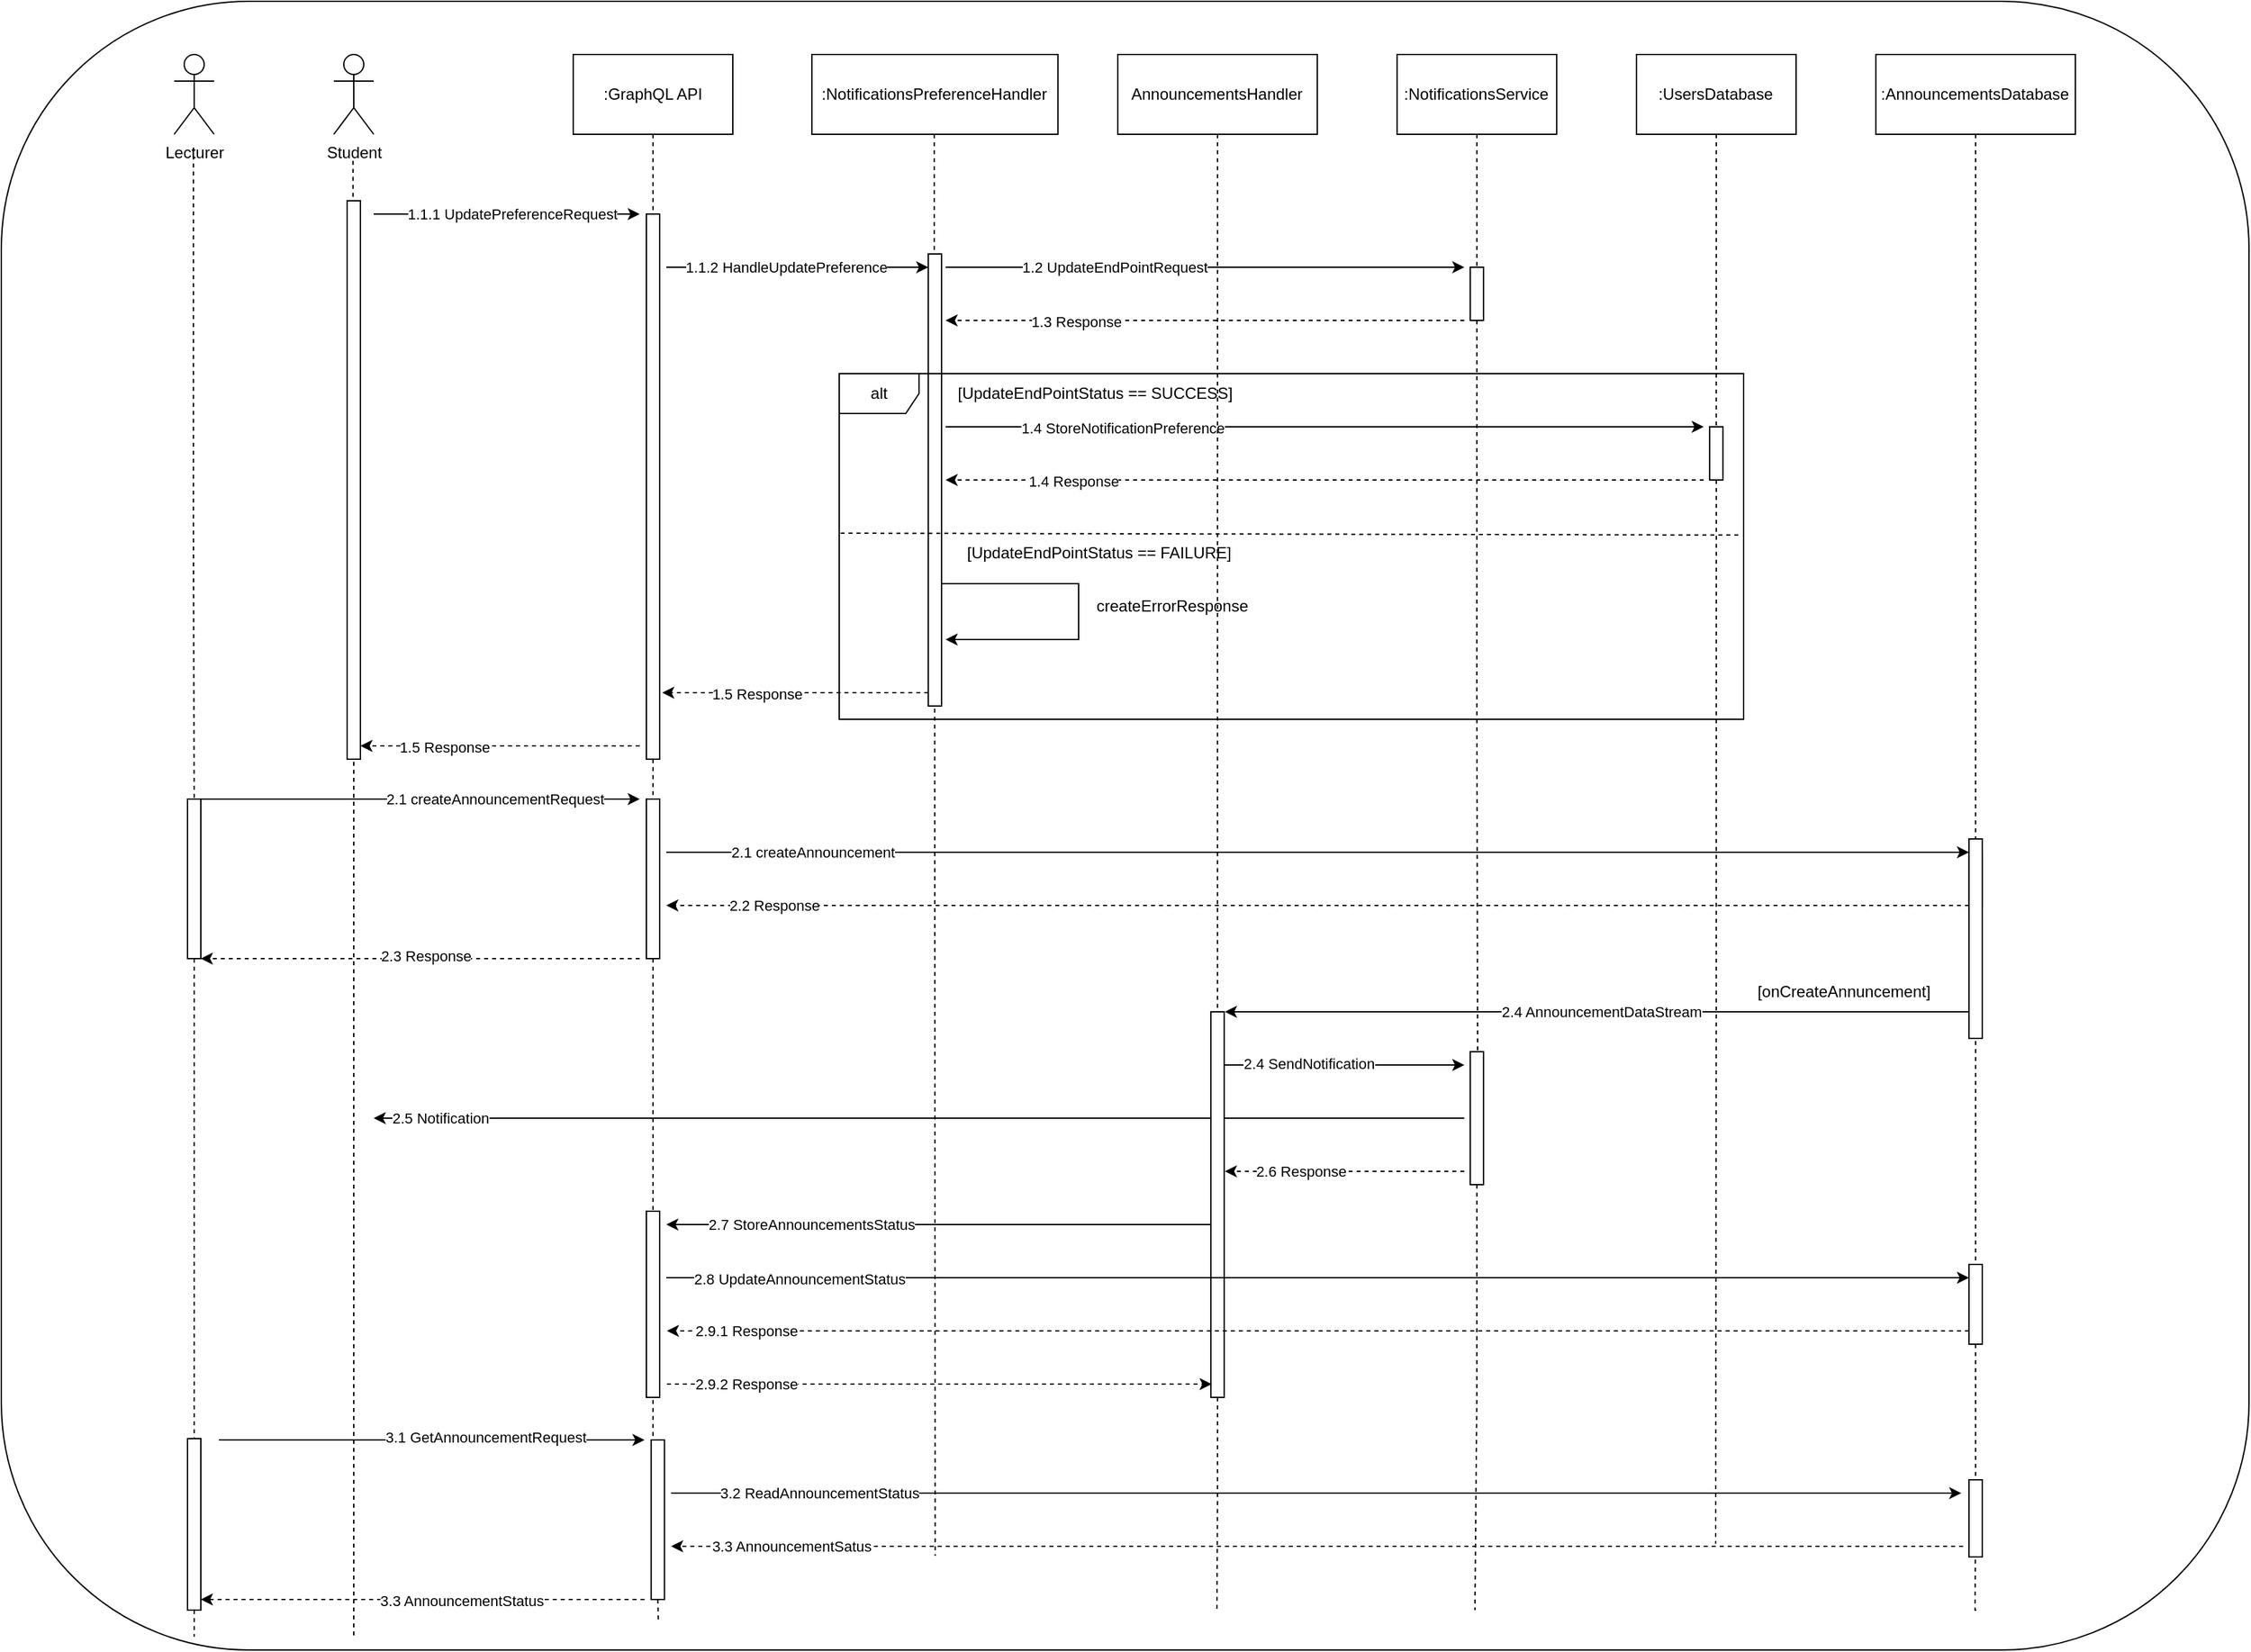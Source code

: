<mxfile version="21.6.8" type="device">
  <diagram name="Page-1" id="2YBvvXClWsGukQMizWep">
    <mxGraphModel dx="3547" dy="2393" grid="1" gridSize="10" guides="1" tooltips="1" connect="1" arrows="1" fold="1" page="1" pageScale="1" pageWidth="850" pageHeight="1100" math="0" shadow="0">
      <root>
        <mxCell id="0" />
        <mxCell id="1" parent="0" />
        <mxCell id="DF2p92HspIiQ9md8qGFP-10" value="" style="rounded=1;whiteSpace=wrap;html=1;" vertex="1" parent="1">
          <mxGeometry x="-90" width="1690" height="1240" as="geometry" />
        </mxCell>
        <mxCell id="dt8kP_j-OTN5DDVo0K_6-75" value="" style="edgeStyle=orthogonalEdgeStyle;rounded=0;orthogonalLoop=1;jettySize=auto;html=1;exitX=0.5;exitY=1;exitDx=0;exitDy=0;dashed=1;endArrow=none;endFill=0;" parent="1" target="dt8kP_j-OTN5DDVo0K_6-74" edge="1">
          <mxGeometry relative="1" as="geometry">
            <mxPoint x="612" y="1000" as="targetPoint" />
            <mxPoint x="611.44" y="100" as="sourcePoint" />
            <Array as="points">
              <mxPoint x="612" y="240" />
              <mxPoint x="612" y="240" />
            </Array>
          </mxGeometry>
        </mxCell>
        <mxCell id="dt8kP_j-OTN5DDVo0K_6-5" style="edgeStyle=orthogonalEdgeStyle;rounded=0;orthogonalLoop=1;jettySize=auto;html=1;dashed=1;endArrow=none;endFill=0;exitX=0.265;exitY=1.005;exitDx=0;exitDy=0;exitPerimeter=0;" parent="1" edge="1">
          <mxGeometry relative="1" as="geometry">
            <mxPoint x="612.15" y="1169.1" as="targetPoint" />
            <mxPoint x="611.74" y="370" as="sourcePoint" />
            <Array as="points">
              <mxPoint x="612.15" y="409.1" />
              <mxPoint x="612.15" y="409.1" />
            </Array>
          </mxGeometry>
        </mxCell>
        <mxCell id="dt8kP_j-OTN5DDVo0K_6-1" value=":NotificationsPreferenceHandler" style="rounded=0;whiteSpace=wrap;html=1;" parent="1" vertex="1">
          <mxGeometry x="519.44" y="40" width="185" height="60" as="geometry" />
        </mxCell>
        <mxCell id="dt8kP_j-OTN5DDVo0K_6-2" value=":NotificationsService" style="rounded=0;whiteSpace=wrap;html=1;" parent="1" vertex="1">
          <mxGeometry x="959.44" y="40" width="120" height="60" as="geometry" />
        </mxCell>
        <mxCell id="dt8kP_j-OTN5DDVo0K_6-3" value="AnnouncementsHandler" style="rounded=0;whiteSpace=wrap;html=1;" parent="1" vertex="1">
          <mxGeometry x="749.44" y="40" width="150" height="60" as="geometry" />
        </mxCell>
        <mxCell id="dt8kP_j-OTN5DDVo0K_6-6" style="edgeStyle=orthogonalEdgeStyle;rounded=0;orthogonalLoop=1;jettySize=auto;html=1;exitX=0.5;exitY=1;exitDx=0;exitDy=0;dashed=1;endArrow=none;endFill=0;" parent="1" source="dt8kP_j-OTN5DDVo0K_6-92" edge="1">
          <mxGeometry relative="1" as="geometry">
            <mxPoint x="824" y="1210" as="targetPoint" />
            <mxPoint x="823.82" y="280" as="sourcePoint" />
          </mxGeometry>
        </mxCell>
        <mxCell id="dt8kP_j-OTN5DDVo0K_6-7" style="edgeStyle=orthogonalEdgeStyle;rounded=0;orthogonalLoop=1;jettySize=auto;html=1;exitX=0.5;exitY=1;exitDx=0;exitDy=0;dashed=1;endArrow=none;endFill=0;" parent="1" source="dt8kP_j-OTN5DDVo0K_6-94" edge="1">
          <mxGeometry relative="1" as="geometry">
            <mxPoint x="1018" y="1210" as="targetPoint" />
            <mxPoint x="1018.82" y="280" as="sourcePoint" />
          </mxGeometry>
        </mxCell>
        <mxCell id="dt8kP_j-OTN5DDVo0K_6-8" value="Student" style="shape=umlActor;verticalLabelPosition=bottom;verticalAlign=top;html=1;outlineConnect=0;" parent="1" vertex="1">
          <mxGeometry x="160" y="40" width="30" height="60" as="geometry" />
        </mxCell>
        <mxCell id="dt8kP_j-OTN5DDVo0K_6-9" style="edgeStyle=orthogonalEdgeStyle;rounded=0;orthogonalLoop=1;jettySize=auto;html=1;dashed=1;endArrow=none;endFill=0;" parent="1" edge="1">
          <mxGeometry relative="1" as="geometry">
            <mxPoint x="175" y="1230" as="targetPoint" />
            <mxPoint x="175" y="410" as="sourcePoint" />
          </mxGeometry>
        </mxCell>
        <mxCell id="dt8kP_j-OTN5DDVo0K_6-12" value="Lecturer" style="shape=umlActor;verticalLabelPosition=bottom;verticalAlign=top;html=1;outlineConnect=0;" parent="1" vertex="1">
          <mxGeometry x="40" y="40" width="30" height="60" as="geometry" />
        </mxCell>
        <mxCell id="dt8kP_j-OTN5DDVo0K_6-19" style="edgeStyle=orthogonalEdgeStyle;rounded=0;orthogonalLoop=1;jettySize=auto;html=1;exitX=0.5;exitY=1;exitDx=0;exitDy=0;dashed=1;endArrow=none;endFill=0;" parent="1" source="dt8kP_j-OTN5DDVo0K_6-86" edge="1">
          <mxGeometry relative="1" as="geometry">
            <mxPoint x="55" y="1230" as="targetPoint" />
            <mxPoint x="58.03" y="392" as="sourcePoint" />
            <Array as="points">
              <mxPoint x="55" y="1230" />
            </Array>
          </mxGeometry>
        </mxCell>
        <mxCell id="dt8kP_j-OTN5DDVo0K_6-20" value="" style="endArrow=classic;html=1;rounded=0;" parent="1" edge="1">
          <mxGeometry width="50" height="50" relative="1" as="geometry">
            <mxPoint x="190" y="160" as="sourcePoint" />
            <mxPoint x="390" y="160" as="targetPoint" />
          </mxGeometry>
        </mxCell>
        <mxCell id="dt8kP_j-OTN5DDVo0K_6-21" value="1.1.1 UpdatePreferenceRequest" style="edgeLabel;html=1;align=center;verticalAlign=middle;resizable=0;points=[];" parent="dt8kP_j-OTN5DDVo0K_6-20" vertex="1" connectable="0">
          <mxGeometry x="-0.447" relative="1" as="geometry">
            <mxPoint x="48" as="offset" />
          </mxGeometry>
        </mxCell>
        <mxCell id="dt8kP_j-OTN5DDVo0K_6-22" value="" style="endArrow=classic;html=1;rounded=0;" parent="1" edge="1">
          <mxGeometry width="50" height="50" relative="1" as="geometry">
            <mxPoint x="620" y="200" as="sourcePoint" />
            <mxPoint x="1010" y="200" as="targetPoint" />
          </mxGeometry>
        </mxCell>
        <mxCell id="dt8kP_j-OTN5DDVo0K_6-23" value="1.2&amp;nbsp;UpdateEndPointRequest" style="edgeLabel;html=1;align=center;verticalAlign=middle;resizable=0;points=[];" parent="dt8kP_j-OTN5DDVo0K_6-22" vertex="1" connectable="0">
          <mxGeometry x="-0.351" relative="1" as="geometry">
            <mxPoint as="offset" />
          </mxGeometry>
        </mxCell>
        <mxCell id="dt8kP_j-OTN5DDVo0K_6-24" value="" style="endArrow=classic;html=1;rounded=0;dashed=1;" parent="1" edge="1">
          <mxGeometry width="50" height="50" relative="1" as="geometry">
            <mxPoint x="1010" y="240" as="sourcePoint" />
            <mxPoint x="620" y="240" as="targetPoint" />
          </mxGeometry>
        </mxCell>
        <mxCell id="dt8kP_j-OTN5DDVo0K_6-25" value="1.3 Response" style="edgeLabel;html=1;align=center;verticalAlign=middle;resizable=0;points=[];" parent="dt8kP_j-OTN5DDVo0K_6-24" vertex="1" connectable="0">
          <mxGeometry x="0.497" y="1" relative="1" as="geometry">
            <mxPoint as="offset" />
          </mxGeometry>
        </mxCell>
        <mxCell id="dt8kP_j-OTN5DDVo0K_6-26" value=":UsersDatabase" style="rounded=0;whiteSpace=wrap;html=1;" parent="1" vertex="1">
          <mxGeometry x="1139.44" y="40" width="120" height="60" as="geometry" />
        </mxCell>
        <mxCell id="dt8kP_j-OTN5DDVo0K_6-27" value="" style="endArrow=classic;html=1;rounded=0;" parent="1" edge="1">
          <mxGeometry width="50" height="50" relative="1" as="geometry">
            <mxPoint x="620" y="320" as="sourcePoint" />
            <mxPoint x="1190" y="320" as="targetPoint" />
          </mxGeometry>
        </mxCell>
        <mxCell id="dt8kP_j-OTN5DDVo0K_6-29" value="1.4 StoreNotificationPreference" style="edgeLabel;html=1;align=center;verticalAlign=middle;resizable=0;points=[];" parent="dt8kP_j-OTN5DDVo0K_6-27" vertex="1" connectable="0">
          <mxGeometry x="-0.769" y="-1" relative="1" as="geometry">
            <mxPoint x="67" as="offset" />
          </mxGeometry>
        </mxCell>
        <mxCell id="dt8kP_j-OTN5DDVo0K_6-28" style="edgeStyle=orthogonalEdgeStyle;rounded=0;orthogonalLoop=1;jettySize=auto;html=1;exitX=0.5;exitY=1;exitDx=0;exitDy=0;dashed=1;endArrow=none;endFill=0;" parent="1" source="dt8kP_j-OTN5DDVo0K_6-78" edge="1">
          <mxGeometry relative="1" as="geometry">
            <mxPoint x="1199" y="1160" as="targetPoint" />
            <mxPoint x="1199.7" y="190" as="sourcePoint" />
          </mxGeometry>
        </mxCell>
        <mxCell id="dt8kP_j-OTN5DDVo0K_6-30" value="" style="endArrow=classic;html=1;rounded=0;dashed=1;" parent="1" edge="1">
          <mxGeometry width="50" height="50" relative="1" as="geometry">
            <mxPoint x="1190" y="360" as="sourcePoint" />
            <mxPoint x="620" y="360" as="targetPoint" />
          </mxGeometry>
        </mxCell>
        <mxCell id="dt8kP_j-OTN5DDVo0K_6-31" value="1.4 Response" style="edgeLabel;html=1;align=center;verticalAlign=middle;resizable=0;points=[];" parent="dt8kP_j-OTN5DDVo0K_6-30" vertex="1" connectable="0">
          <mxGeometry x="0.497" y="1" relative="1" as="geometry">
            <mxPoint x="-48" as="offset" />
          </mxGeometry>
        </mxCell>
        <mxCell id="dt8kP_j-OTN5DDVo0K_6-32" value="" style="endArrow=classic;html=1;rounded=0;dashed=1;" parent="1" edge="1">
          <mxGeometry width="50" height="50" relative="1" as="geometry">
            <mxPoint x="606.94" y="520" as="sourcePoint" />
            <mxPoint x="406.94" y="520" as="targetPoint" />
          </mxGeometry>
        </mxCell>
        <mxCell id="dt8kP_j-OTN5DDVo0K_6-33" value="1.5 Response" style="edgeLabel;html=1;align=center;verticalAlign=middle;resizable=0;points=[];" parent="dt8kP_j-OTN5DDVo0K_6-32" vertex="1" connectable="0">
          <mxGeometry x="0.497" y="1" relative="1" as="geometry">
            <mxPoint x="20" as="offset" />
          </mxGeometry>
        </mxCell>
        <mxCell id="dt8kP_j-OTN5DDVo0K_6-34" value=":AnnouncementsDatabase" style="rounded=0;whiteSpace=wrap;html=1;" parent="1" vertex="1">
          <mxGeometry x="1319.44" y="40" width="150" height="60" as="geometry" />
        </mxCell>
        <mxCell id="dt8kP_j-OTN5DDVo0K_6-35" style="edgeStyle=orthogonalEdgeStyle;rounded=0;orthogonalLoop=1;jettySize=auto;html=1;dashed=1;endArrow=none;endFill=0;" parent="1" source="dt8kP_j-OTN5DDVo0K_6-82" edge="1">
          <mxGeometry relative="1" as="geometry">
            <mxPoint x="1398" y="1210" as="targetPoint" />
            <mxPoint x="1398.06" y="1172" as="sourcePoint" />
            <Array as="points">
              <mxPoint x="1394" y="1146" />
              <mxPoint x="1394" y="1210" />
            </Array>
          </mxGeometry>
        </mxCell>
        <mxCell id="dt8kP_j-OTN5DDVo0K_6-36" value="" style="endArrow=classic;html=1;rounded=0;" parent="1" edge="1">
          <mxGeometry width="50" height="50" relative="1" as="geometry">
            <mxPoint x="60" y="600" as="sourcePoint" />
            <mxPoint x="390" y="600" as="targetPoint" />
          </mxGeometry>
        </mxCell>
        <mxCell id="dt8kP_j-OTN5DDVo0K_6-41" value="2.1 createAnnouncementRequest" style="edgeLabel;html=1;align=center;verticalAlign=middle;resizable=0;points=[];" parent="dt8kP_j-OTN5DDVo0K_6-36" vertex="1" connectable="0">
          <mxGeometry x="-0.125" relative="1" as="geometry">
            <mxPoint x="76" as="offset" />
          </mxGeometry>
        </mxCell>
        <mxCell id="dt8kP_j-OTN5DDVo0K_6-37" value=":GraphQL API" style="rounded=0;whiteSpace=wrap;html=1;" parent="1" vertex="1">
          <mxGeometry x="340" y="40" width="120" height="60" as="geometry" />
        </mxCell>
        <mxCell id="dt8kP_j-OTN5DDVo0K_6-38" style="edgeStyle=orthogonalEdgeStyle;rounded=0;orthogonalLoop=1;jettySize=auto;html=1;exitX=0.5;exitY=1;exitDx=0;exitDy=0;dashed=1;endArrow=none;endFill=0;" parent="1" source="dt8kP_j-OTN5DDVo0K_6-84" edge="1">
          <mxGeometry relative="1" as="geometry">
            <mxPoint x="404" y="1220" as="targetPoint" />
            <mxPoint x="402.95" y="412" as="sourcePoint" />
          </mxGeometry>
        </mxCell>
        <mxCell id="dt8kP_j-OTN5DDVo0K_6-39" value="" style="endArrow=classic;html=1;rounded=0;dashed=1;" parent="1" edge="1" target="dt8kP_j-OTN5DDVo0K_6-72">
          <mxGeometry width="50" height="50" relative="1" as="geometry">
            <mxPoint x="390" y="560" as="sourcePoint" />
            <mxPoint x="190" y="560" as="targetPoint" />
          </mxGeometry>
        </mxCell>
        <mxCell id="dt8kP_j-OTN5DDVo0K_6-40" value="1.5 Response" style="edgeLabel;html=1;align=center;verticalAlign=middle;resizable=0;points=[];" parent="dt8kP_j-OTN5DDVo0K_6-39" vertex="1" connectable="0">
          <mxGeometry x="0.497" y="1" relative="1" as="geometry">
            <mxPoint x="10" as="offset" />
          </mxGeometry>
        </mxCell>
        <mxCell id="dt8kP_j-OTN5DDVo0K_6-42" value="" style="endArrow=classic;html=1;rounded=0;" parent="1" target="dt8kP_j-OTN5DDVo0K_6-80" edge="1">
          <mxGeometry width="50" height="50" relative="1" as="geometry">
            <mxPoint x="410" y="640" as="sourcePoint" />
            <mxPoint x="1370" y="640" as="targetPoint" />
          </mxGeometry>
        </mxCell>
        <mxCell id="dt8kP_j-OTN5DDVo0K_6-43" value="2.1 createAnnouncement" style="edgeLabel;html=1;align=center;verticalAlign=middle;resizable=0;points=[];" parent="dt8kP_j-OTN5DDVo0K_6-42" vertex="1" connectable="0">
          <mxGeometry x="-0.125" relative="1" as="geometry">
            <mxPoint x="-319" as="offset" />
          </mxGeometry>
        </mxCell>
        <mxCell id="dt8kP_j-OTN5DDVo0K_6-44" value="" style="endArrow=classic;html=1;rounded=0;" parent="1" edge="1">
          <mxGeometry width="50" height="50" relative="1" as="geometry">
            <mxPoint x="1390" y="760" as="sourcePoint" />
            <mxPoint x="830" y="760" as="targetPoint" />
          </mxGeometry>
        </mxCell>
        <mxCell id="dt8kP_j-OTN5DDVo0K_6-45" value="2.4 AnnouncementDataStream" style="edgeLabel;html=1;align=center;verticalAlign=middle;resizable=0;points=[];" parent="dt8kP_j-OTN5DDVo0K_6-44" vertex="1" connectable="0">
          <mxGeometry x="0.267" relative="1" as="geometry">
            <mxPoint x="78" as="offset" />
          </mxGeometry>
        </mxCell>
        <mxCell id="dt8kP_j-OTN5DDVo0K_6-46" value="" style="endArrow=classic;html=1;rounded=0;" parent="1" edge="1">
          <mxGeometry width="50" height="50" relative="1" as="geometry">
            <mxPoint x="830" y="800" as="sourcePoint" />
            <mxPoint x="1010" y="800" as="targetPoint" />
          </mxGeometry>
        </mxCell>
        <mxCell id="dt8kP_j-OTN5DDVo0K_6-47" value="2.4 SendNotification" style="edgeLabel;html=1;align=center;verticalAlign=middle;resizable=0;points=[];" parent="dt8kP_j-OTN5DDVo0K_6-46" vertex="1" connectable="0">
          <mxGeometry x="-0.849" y="1" relative="1" as="geometry">
            <mxPoint x="49" as="offset" />
          </mxGeometry>
        </mxCell>
        <mxCell id="dt8kP_j-OTN5DDVo0K_6-48" value="" style="endArrow=classic;html=1;rounded=0;" parent="1" edge="1">
          <mxGeometry width="50" height="50" relative="1" as="geometry">
            <mxPoint x="1010" y="840" as="sourcePoint" />
            <mxPoint x="190" y="840" as="targetPoint" />
          </mxGeometry>
        </mxCell>
        <mxCell id="dt8kP_j-OTN5DDVo0K_6-49" value="2.5 Notification" style="edgeLabel;html=1;align=center;verticalAlign=middle;resizable=0;points=[];" parent="dt8kP_j-OTN5DDVo0K_6-48" vertex="1" connectable="0">
          <mxGeometry x="0.915" y="-4" relative="1" as="geometry">
            <mxPoint x="15" y="4" as="offset" />
          </mxGeometry>
        </mxCell>
        <mxCell id="dt8kP_j-OTN5DDVo0K_6-50" value="" style="endArrow=classic;html=1;rounded=0;dashed=1;" parent="1" edge="1">
          <mxGeometry width="50" height="50" relative="1" as="geometry">
            <mxPoint x="1010" y="880" as="sourcePoint" />
            <mxPoint x="830" y="880" as="targetPoint" />
          </mxGeometry>
        </mxCell>
        <mxCell id="dt8kP_j-OTN5DDVo0K_6-51" value="2.6 Response" style="edgeLabel;html=1;align=center;verticalAlign=middle;resizable=0;points=[];" parent="dt8kP_j-OTN5DDVo0K_6-50" vertex="1" connectable="0">
          <mxGeometry x="0.658" y="-3" relative="1" as="geometry">
            <mxPoint x="26" y="3" as="offset" />
          </mxGeometry>
        </mxCell>
        <mxCell id="dt8kP_j-OTN5DDVo0K_6-52" value="" style="endArrow=classic;html=1;rounded=0;" parent="1" source="dt8kP_j-OTN5DDVo0K_6-92" edge="1">
          <mxGeometry width="50" height="50" relative="1" as="geometry">
            <mxPoint x="810" y="920" as="sourcePoint" />
            <mxPoint x="410" y="920" as="targetPoint" />
          </mxGeometry>
        </mxCell>
        <mxCell id="dt8kP_j-OTN5DDVo0K_6-53" value="2.7 StoreAnnouncementsStatus" style="edgeLabel;html=1;align=center;verticalAlign=middle;resizable=0;points=[];" parent="dt8kP_j-OTN5DDVo0K_6-52" vertex="1" connectable="0">
          <mxGeometry x="-0.945" y="-1" relative="1" as="geometry">
            <mxPoint x="-289" y="1" as="offset" />
          </mxGeometry>
        </mxCell>
        <mxCell id="dt8kP_j-OTN5DDVo0K_6-54" value="" style="endArrow=classic;html=1;rounded=0;dashed=1;" parent="1" source="dt8kP_j-OTN5DDVo0K_6-80" edge="1">
          <mxGeometry width="50" height="50" relative="1" as="geometry">
            <mxPoint x="1375" y="680" as="sourcePoint" />
            <mxPoint x="410" y="680" as="targetPoint" />
          </mxGeometry>
        </mxCell>
        <mxCell id="dt8kP_j-OTN5DDVo0K_6-56" value="2.2 Response" style="edgeLabel;html=1;align=center;verticalAlign=middle;resizable=0;points=[];" parent="dt8kP_j-OTN5DDVo0K_6-54" vertex="1" connectable="0">
          <mxGeometry x="0.887" relative="1" as="geometry">
            <mxPoint x="25" as="offset" />
          </mxGeometry>
        </mxCell>
        <mxCell id="dt8kP_j-OTN5DDVo0K_6-55" value="" style="endArrow=classic;html=1;rounded=0;dashed=1;" parent="1" edge="1">
          <mxGeometry width="50" height="50" relative="1" as="geometry">
            <mxPoint x="390" y="720" as="sourcePoint" />
            <mxPoint x="60" y="720" as="targetPoint" />
          </mxGeometry>
        </mxCell>
        <mxCell id="dt8kP_j-OTN5DDVo0K_6-57" value="2.3 Response" style="edgeLabel;html=1;align=center;verticalAlign=middle;resizable=0;points=[];" parent="dt8kP_j-OTN5DDVo0K_6-55" vertex="1" connectable="0">
          <mxGeometry x="0.168" y="-2" relative="1" as="geometry">
            <mxPoint x="31" as="offset" />
          </mxGeometry>
        </mxCell>
        <mxCell id="dt8kP_j-OTN5DDVo0K_6-58" value="" style="endArrow=classic;html=1;rounded=0;" parent="1" edge="1">
          <mxGeometry width="50" height="50" relative="1" as="geometry">
            <mxPoint x="73.62" y="1082" as="sourcePoint" />
            <mxPoint x="393.62" y="1082" as="targetPoint" />
          </mxGeometry>
        </mxCell>
        <mxCell id="dt8kP_j-OTN5DDVo0K_6-59" value="3.1 GetAnnouncementRequest" style="edgeLabel;html=1;align=center;verticalAlign=middle;resizable=0;points=[];" parent="dt8kP_j-OTN5DDVo0K_6-58" vertex="1" connectable="0">
          <mxGeometry x="-0.167" y="2" relative="1" as="geometry">
            <mxPoint x="67" as="offset" />
          </mxGeometry>
        </mxCell>
        <mxCell id="dt8kP_j-OTN5DDVo0K_6-60" value="" style="endArrow=classic;html=1;rounded=0;" parent="1" edge="1">
          <mxGeometry width="50" height="50" relative="1" as="geometry">
            <mxPoint x="413.62" y="1122" as="sourcePoint" />
            <mxPoint x="1383.62" y="1122" as="targetPoint" />
          </mxGeometry>
        </mxCell>
        <mxCell id="dt8kP_j-OTN5DDVo0K_6-61" value="3.2 ReadAnnouncementStatus" style="edgeLabel;html=1;align=center;verticalAlign=middle;resizable=0;points=[];" parent="dt8kP_j-OTN5DDVo0K_6-60" vertex="1" connectable="0">
          <mxGeometry x="-0.934" y="-3" relative="1" as="geometry">
            <mxPoint x="79" y="-3" as="offset" />
          </mxGeometry>
        </mxCell>
        <mxCell id="dt8kP_j-OTN5DDVo0K_6-62" value="" style="endArrow=classic;html=1;rounded=0;dashed=1;" parent="1" edge="1">
          <mxGeometry width="50" height="50" relative="1" as="geometry">
            <mxPoint x="1385.049" y="1162" as="sourcePoint" />
            <mxPoint x="413.62" y="1162" as="targetPoint" />
          </mxGeometry>
        </mxCell>
        <mxCell id="dt8kP_j-OTN5DDVo0K_6-64" value="3.3 AnnouncementSatus" style="edgeLabel;html=1;align=center;verticalAlign=middle;resizable=0;points=[];" parent="dt8kP_j-OTN5DDVo0K_6-62" vertex="1" connectable="0">
          <mxGeometry x="0.896" relative="1" as="geometry">
            <mxPoint x="40" as="offset" />
          </mxGeometry>
        </mxCell>
        <mxCell id="dt8kP_j-OTN5DDVo0K_6-65" value="" style="endArrow=classic;html=1;rounded=0;dashed=1;" parent="1" edge="1" target="dt8kP_j-OTN5DDVo0K_6-86">
          <mxGeometry width="50" height="50" relative="1" as="geometry">
            <mxPoint x="393.62" y="1202" as="sourcePoint" />
            <mxPoint x="73.62" y="1202" as="targetPoint" />
          </mxGeometry>
        </mxCell>
        <mxCell id="dt8kP_j-OTN5DDVo0K_6-66" value="3.3 AnnouncementStatus" style="edgeLabel;html=1;align=center;verticalAlign=middle;resizable=0;points=[];" parent="dt8kP_j-OTN5DDVo0K_6-65" vertex="1" connectable="0">
          <mxGeometry x="0.167" y="1" relative="1" as="geometry">
            <mxPoint x="57" as="offset" />
          </mxGeometry>
        </mxCell>
        <mxCell id="dt8kP_j-OTN5DDVo0K_6-71" value="" style="edgeStyle=orthogonalEdgeStyle;rounded=0;orthogonalLoop=1;jettySize=auto;html=1;exitX=0.5;exitY=1;exitDx=0;exitDy=0;dashed=1;endArrow=none;endFill=0;" parent="1" source="dt8kP_j-OTN5DDVo0K_6-37" target="dt8kP_j-OTN5DDVo0K_6-69" edge="1">
          <mxGeometry relative="1" as="geometry">
            <mxPoint x="400" y="1000" as="targetPoint" />
            <mxPoint x="400" y="100" as="sourcePoint" />
            <Array as="points">
              <mxPoint x="400" y="160" />
              <mxPoint x="400" y="160" />
            </Array>
          </mxGeometry>
        </mxCell>
        <mxCell id="dt8kP_j-OTN5DDVo0K_6-69" value="" style="html=1;points=[];perimeter=orthogonalPerimeter;outlineConnect=0;targetShapes=umlLifeline;portConstraint=eastwest;newEdgeStyle={&quot;edgeStyle&quot;:&quot;elbowEdgeStyle&quot;,&quot;elbow&quot;:&quot;vertical&quot;,&quot;curved&quot;:0,&quot;rounded&quot;:0};" parent="1" vertex="1">
          <mxGeometry x="395" y="160" width="10" height="410" as="geometry" />
        </mxCell>
        <mxCell id="dt8kP_j-OTN5DDVo0K_6-73" value="" style="edgeStyle=orthogonalEdgeStyle;rounded=0;orthogonalLoop=1;jettySize=auto;html=1;exitX=0.5;exitY=1;exitDx=0;exitDy=0;dashed=1;endArrow=none;endFill=0;" parent="1" target="dt8kP_j-OTN5DDVo0K_6-72" edge="1">
          <mxGeometry relative="1" as="geometry">
            <mxPoint x="175" y="840" as="targetPoint" />
            <mxPoint x="174.41" y="120" as="sourcePoint" />
            <Array as="points">
              <mxPoint x="175" y="210" />
              <mxPoint x="175" y="210" />
            </Array>
          </mxGeometry>
        </mxCell>
        <mxCell id="dt8kP_j-OTN5DDVo0K_6-72" value="" style="html=1;points=[];perimeter=orthogonalPerimeter;outlineConnect=0;targetShapes=umlLifeline;portConstraint=eastwest;newEdgeStyle={&quot;edgeStyle&quot;:&quot;elbowEdgeStyle&quot;,&quot;elbow&quot;:&quot;vertical&quot;,&quot;curved&quot;:0,&quot;rounded&quot;:0};" parent="1" vertex="1">
          <mxGeometry x="170" y="150" width="10" height="420" as="geometry" />
        </mxCell>
        <mxCell id="dt8kP_j-OTN5DDVo0K_6-74" value="" style="html=1;points=[];perimeter=orthogonalPerimeter;outlineConnect=0;targetShapes=umlLifeline;portConstraint=eastwest;newEdgeStyle={&quot;edgeStyle&quot;:&quot;elbowEdgeStyle&quot;,&quot;elbow&quot;:&quot;vertical&quot;,&quot;curved&quot;:0,&quot;rounded&quot;:0};" parent="1" vertex="1">
          <mxGeometry x="606.94" y="190" width="10" height="340" as="geometry" />
        </mxCell>
        <mxCell id="dt8kP_j-OTN5DDVo0K_6-77" value="" style="edgeStyle=orthogonalEdgeStyle;rounded=0;orthogonalLoop=1;jettySize=auto;html=1;exitX=0.5;exitY=1;exitDx=0;exitDy=0;dashed=1;endArrow=none;endFill=0;" parent="1" source="dt8kP_j-OTN5DDVo0K_6-2" target="dt8kP_j-OTN5DDVo0K_6-76" edge="1">
          <mxGeometry relative="1" as="geometry">
            <mxPoint x="1018" y="1000" as="targetPoint" />
            <mxPoint x="1019" y="100" as="sourcePoint" />
            <Array as="points">
              <mxPoint x="1019" y="230" />
              <mxPoint x="1019" y="230" />
            </Array>
          </mxGeometry>
        </mxCell>
        <mxCell id="dt8kP_j-OTN5DDVo0K_6-76" value="" style="html=1;points=[];perimeter=orthogonalPerimeter;outlineConnect=0;targetShapes=umlLifeline;portConstraint=eastwest;newEdgeStyle={&quot;edgeStyle&quot;:&quot;elbowEdgeStyle&quot;,&quot;elbow&quot;:&quot;vertical&quot;,&quot;curved&quot;:0,&quot;rounded&quot;:0};" parent="1" vertex="1">
          <mxGeometry x="1014.44" y="200" width="10" height="40" as="geometry" />
        </mxCell>
        <mxCell id="dt8kP_j-OTN5DDVo0K_6-79" value="" style="edgeStyle=orthogonalEdgeStyle;rounded=0;orthogonalLoop=1;jettySize=auto;html=1;exitX=0.5;exitY=1;exitDx=0;exitDy=0;dashed=1;endArrow=none;endFill=0;" parent="1" source="dt8kP_j-OTN5DDVo0K_6-26" target="dt8kP_j-OTN5DDVo0K_6-78" edge="1">
          <mxGeometry relative="1" as="geometry">
            <mxPoint x="1199" y="1000" as="targetPoint" />
            <mxPoint x="1199" y="100" as="sourcePoint" />
            <Array as="points">
              <mxPoint x="1199" y="260" />
              <mxPoint x="1199" y="260" />
            </Array>
          </mxGeometry>
        </mxCell>
        <mxCell id="dt8kP_j-OTN5DDVo0K_6-78" value="" style="html=1;points=[];perimeter=orthogonalPerimeter;outlineConnect=0;targetShapes=umlLifeline;portConstraint=eastwest;newEdgeStyle={&quot;edgeStyle&quot;:&quot;elbowEdgeStyle&quot;,&quot;elbow&quot;:&quot;vertical&quot;,&quot;curved&quot;:0,&quot;rounded&quot;:0};" parent="1" vertex="1">
          <mxGeometry x="1194.44" y="320" width="10" height="40" as="geometry" />
        </mxCell>
        <mxCell id="dt8kP_j-OTN5DDVo0K_6-81" value="" style="edgeStyle=orthogonalEdgeStyle;rounded=0;orthogonalLoop=1;jettySize=auto;html=1;exitX=0.5;exitY=1;exitDx=0;exitDy=0;dashed=1;endArrow=none;endFill=0;" parent="1" source="dt8kP_j-OTN5DDVo0K_6-34" target="dt8kP_j-OTN5DDVo0K_6-80" edge="1">
          <mxGeometry relative="1" as="geometry">
            <mxPoint x="1394" y="1000" as="targetPoint" />
            <mxPoint x="1394" y="100" as="sourcePoint" />
            <Array as="points">
              <mxPoint x="1394" y="390" />
              <mxPoint x="1394" y="390" />
            </Array>
          </mxGeometry>
        </mxCell>
        <mxCell id="dt8kP_j-OTN5DDVo0K_6-80" value="" style="html=1;points=[];perimeter=orthogonalPerimeter;outlineConnect=0;targetShapes=umlLifeline;portConstraint=eastwest;newEdgeStyle={&quot;edgeStyle&quot;:&quot;elbowEdgeStyle&quot;,&quot;elbow&quot;:&quot;vertical&quot;,&quot;curved&quot;:0,&quot;rounded&quot;:0};" parent="1" vertex="1">
          <mxGeometry x="1389.44" y="640" width="10" height="40" as="geometry" />
        </mxCell>
        <mxCell id="dt8kP_j-OTN5DDVo0K_6-83" value="" style="edgeStyle=orthogonalEdgeStyle;rounded=0;orthogonalLoop=1;jettySize=auto;html=1;exitX=0.5;exitY=1;exitDx=0;exitDy=0;dashed=1;endArrow=none;endFill=0;" parent="1" source="dt8kP_j-OTN5DDVo0K_6-80" target="dt8kP_j-OTN5DDVo0K_6-82" edge="1">
          <mxGeometry relative="1" as="geometry">
            <mxPoint x="1394" y="1160" as="targetPoint" />
            <mxPoint x="1394" y="680" as="sourcePoint" />
            <Array as="points">
              <mxPoint x="1394" y="890" />
              <mxPoint x="1394" y="890" />
            </Array>
          </mxGeometry>
        </mxCell>
        <mxCell id="dt8kP_j-OTN5DDVo0K_6-82" value="" style="html=1;points=[];perimeter=orthogonalPerimeter;outlineConnect=0;targetShapes=umlLifeline;portConstraint=eastwest;newEdgeStyle={&quot;edgeStyle&quot;:&quot;elbowEdgeStyle&quot;,&quot;elbow&quot;:&quot;vertical&quot;,&quot;curved&quot;:0,&quot;rounded&quot;:0};" parent="1" vertex="1">
          <mxGeometry x="1389.44" y="950" width="10" height="60" as="geometry" />
        </mxCell>
        <mxCell id="dt8kP_j-OTN5DDVo0K_6-85" value="" style="edgeStyle=orthogonalEdgeStyle;rounded=0;orthogonalLoop=1;jettySize=auto;html=1;exitX=0.5;exitY=1;exitDx=0;exitDy=0;dashed=1;endArrow=none;endFill=0;" parent="1" source="DF2p92HspIiQ9md8qGFP-8" target="dt8kP_j-OTN5DDVo0K_6-84" edge="1">
          <mxGeometry relative="1" as="geometry">
            <mxPoint x="400" y="1160" as="targetPoint" />
            <mxPoint x="400" y="560" as="sourcePoint" />
            <Array as="points">
              <mxPoint x="400" y="910" />
              <mxPoint x="400" y="910" />
            </Array>
          </mxGeometry>
        </mxCell>
        <mxCell id="dt8kP_j-OTN5DDVo0K_6-84" value="" style="html=1;points=[];perimeter=orthogonalPerimeter;outlineConnect=0;targetShapes=umlLifeline;portConstraint=eastwest;newEdgeStyle={&quot;edgeStyle&quot;:&quot;elbowEdgeStyle&quot;,&quot;elbow&quot;:&quot;vertical&quot;,&quot;curved&quot;:0,&quot;rounded&quot;:0};" parent="1" vertex="1">
          <mxGeometry x="398.62" y="1082" width="10" height="120" as="geometry" />
        </mxCell>
        <mxCell id="dt8kP_j-OTN5DDVo0K_6-87" value="" style="edgeStyle=orthogonalEdgeStyle;rounded=0;orthogonalLoop=1;jettySize=auto;html=1;exitX=0.5;exitY=1;exitDx=0;exitDy=0;dashed=1;endArrow=none;endFill=0;" parent="1" source="dt8kP_j-OTN5DDVo0K_6-88" target="dt8kP_j-OTN5DDVo0K_6-86" edge="1">
          <mxGeometry relative="1" as="geometry">
            <mxPoint x="55" y="1160" as="targetPoint" />
            <mxPoint x="54.41" y="270" as="sourcePoint" />
            <Array as="points">
              <mxPoint x="55" y="820" />
              <mxPoint x="55" y="820" />
            </Array>
          </mxGeometry>
        </mxCell>
        <mxCell id="dt8kP_j-OTN5DDVo0K_6-86" value="" style="html=1;points=[];perimeter=orthogonalPerimeter;outlineConnect=0;targetShapes=umlLifeline;portConstraint=eastwest;newEdgeStyle={&quot;edgeStyle&quot;:&quot;elbowEdgeStyle&quot;,&quot;elbow&quot;:&quot;vertical&quot;,&quot;curved&quot;:0,&quot;rounded&quot;:0};" parent="1" vertex="1">
          <mxGeometry x="50" y="1081" width="10" height="129" as="geometry" />
        </mxCell>
        <mxCell id="dt8kP_j-OTN5DDVo0K_6-89" value="" style="edgeStyle=orthogonalEdgeStyle;rounded=0;orthogonalLoop=1;jettySize=auto;html=1;exitX=0.5;exitY=1;exitDx=0;exitDy=0;dashed=1;endArrow=none;endFill=0;" parent="1" target="dt8kP_j-OTN5DDVo0K_6-88" edge="1">
          <mxGeometry relative="1" as="geometry">
            <mxPoint x="54" y="800" as="targetPoint" />
            <mxPoint x="54.41" y="110" as="sourcePoint" />
            <Array as="points">
              <mxPoint x="55" y="390" />
              <mxPoint x="55" y="390" />
            </Array>
          </mxGeometry>
        </mxCell>
        <mxCell id="dt8kP_j-OTN5DDVo0K_6-88" value="" style="html=1;points=[];perimeter=orthogonalPerimeter;outlineConnect=0;targetShapes=umlLifeline;portConstraint=eastwest;newEdgeStyle={&quot;edgeStyle&quot;:&quot;elbowEdgeStyle&quot;,&quot;elbow&quot;:&quot;vertical&quot;,&quot;curved&quot;:0,&quot;rounded&quot;:0};" parent="1" vertex="1">
          <mxGeometry x="50" y="600" width="10" height="120" as="geometry" />
        </mxCell>
        <mxCell id="dt8kP_j-OTN5DDVo0K_6-91" value="" style="edgeStyle=orthogonalEdgeStyle;rounded=0;orthogonalLoop=1;jettySize=auto;html=1;dashed=1;endArrow=none;endFill=0;" parent="1" target="dt8kP_j-OTN5DDVo0K_6-90" edge="1">
          <mxGeometry relative="1" as="geometry">
            <mxPoint x="400" y="960" as="targetPoint" />
            <mxPoint x="400" y="570" as="sourcePoint" />
            <Array as="points">
              <mxPoint x="400" y="630" />
              <mxPoint x="400" y="630" />
            </Array>
          </mxGeometry>
        </mxCell>
        <mxCell id="dt8kP_j-OTN5DDVo0K_6-90" value="" style="html=1;points=[];perimeter=orthogonalPerimeter;outlineConnect=0;targetShapes=umlLifeline;portConstraint=eastwest;newEdgeStyle={&quot;edgeStyle&quot;:&quot;elbowEdgeStyle&quot;,&quot;elbow&quot;:&quot;vertical&quot;,&quot;curved&quot;:0,&quot;rounded&quot;:0};" parent="1" vertex="1">
          <mxGeometry x="395" y="600" width="10" height="120" as="geometry" />
        </mxCell>
        <mxCell id="dt8kP_j-OTN5DDVo0K_6-93" value="" style="edgeStyle=orthogonalEdgeStyle;rounded=0;orthogonalLoop=1;jettySize=auto;html=1;exitX=0.5;exitY=1;exitDx=0;exitDy=0;dashed=1;endArrow=none;endFill=0;" parent="1" source="dt8kP_j-OTN5DDVo0K_6-3" target="dt8kP_j-OTN5DDVo0K_6-92" edge="1">
          <mxGeometry relative="1" as="geometry">
            <mxPoint x="824" y="1000" as="targetPoint" />
            <mxPoint x="824" y="100" as="sourcePoint" />
            <Array as="points">
              <mxPoint x="824" y="480" />
              <mxPoint x="824" y="480" />
            </Array>
          </mxGeometry>
        </mxCell>
        <mxCell id="dt8kP_j-OTN5DDVo0K_6-92" value="" style="html=1;points=[];perimeter=orthogonalPerimeter;outlineConnect=0;targetShapes=umlLifeline;portConstraint=eastwest;newEdgeStyle={&quot;edgeStyle&quot;:&quot;elbowEdgeStyle&quot;,&quot;elbow&quot;:&quot;vertical&quot;,&quot;curved&quot;:0,&quot;rounded&quot;:0};" parent="1" vertex="1">
          <mxGeometry x="819.44" y="760" width="10" height="290" as="geometry" />
        </mxCell>
        <mxCell id="dt8kP_j-OTN5DDVo0K_6-95" value="" style="edgeStyle=orthogonalEdgeStyle;rounded=0;orthogonalLoop=1;jettySize=auto;html=1;exitX=0.5;exitY=1;exitDx=0;exitDy=0;dashed=1;endArrow=none;endFill=0;" parent="1" source="dt8kP_j-OTN5DDVo0K_6-76" target="dt8kP_j-OTN5DDVo0K_6-94" edge="1">
          <mxGeometry relative="1" as="geometry">
            <mxPoint x="1018" y="1000" as="targetPoint" />
            <mxPoint x="1019" y="240" as="sourcePoint" />
            <Array as="points">
              <mxPoint x="1020" y="520" />
              <mxPoint x="1020" y="520" />
            </Array>
          </mxGeometry>
        </mxCell>
        <mxCell id="dt8kP_j-OTN5DDVo0K_6-94" value="" style="html=1;points=[];perimeter=orthogonalPerimeter;outlineConnect=0;targetShapes=umlLifeline;portConstraint=eastwest;newEdgeStyle={&quot;edgeStyle&quot;:&quot;elbowEdgeStyle&quot;,&quot;elbow&quot;:&quot;vertical&quot;,&quot;curved&quot;:0,&quot;rounded&quot;:0};" parent="1" vertex="1">
          <mxGeometry x="1014.44" y="790" width="10" height="100" as="geometry" />
        </mxCell>
        <mxCell id="dt8kP_j-OTN5DDVo0K_6-96" value="" style="endArrow=classic;html=1;rounded=0;" parent="1" target="dt8kP_j-OTN5DDVo0K_6-82" edge="1">
          <mxGeometry width="50" height="50" relative="1" as="geometry">
            <mxPoint x="410" y="960" as="sourcePoint" />
            <mxPoint x="411.94" y="960" as="targetPoint" />
          </mxGeometry>
        </mxCell>
        <mxCell id="dt8kP_j-OTN5DDVo0K_6-98" value="2.8 UpdateAnnouncementStatus" style="edgeLabel;html=1;align=center;verticalAlign=middle;resizable=0;points=[];" parent="dt8kP_j-OTN5DDVo0K_6-96" vertex="1" connectable="0">
          <mxGeometry x="-0.945" y="-1" relative="1" as="geometry">
            <mxPoint x="73" as="offset" />
          </mxGeometry>
        </mxCell>
        <mxCell id="dt8kP_j-OTN5DDVo0K_6-99" value="" style="endArrow=classic;html=1;rounded=0;dashed=1;" parent="1" edge="1">
          <mxGeometry width="50" height="50" relative="1" as="geometry">
            <mxPoint x="1389.44" y="1000" as="sourcePoint" />
            <mxPoint x="410.44" y="1000" as="targetPoint" />
          </mxGeometry>
        </mxCell>
        <mxCell id="dt8kP_j-OTN5DDVo0K_6-101" value="2.9.1 Response" style="edgeLabel;html=1;align=center;verticalAlign=middle;resizable=0;points=[];" parent="dt8kP_j-OTN5DDVo0K_6-99" vertex="1" connectable="0">
          <mxGeometry x="0.951" relative="1" as="geometry">
            <mxPoint x="35" as="offset" />
          </mxGeometry>
        </mxCell>
        <mxCell id="dt8kP_j-OTN5DDVo0K_6-102" value="" style="endArrow=classic;html=1;rounded=0;dashed=1;" parent="1" edge="1">
          <mxGeometry width="50" height="50" relative="1" as="geometry">
            <mxPoint x="410.44" y="1040" as="sourcePoint" />
            <mxPoint x="820" y="1040" as="targetPoint" />
          </mxGeometry>
        </mxCell>
        <mxCell id="dt8kP_j-OTN5DDVo0K_6-103" value="2.9.2 Response" style="edgeLabel;html=1;align=center;verticalAlign=middle;resizable=0;points=[];" parent="dt8kP_j-OTN5DDVo0K_6-102" vertex="1" connectable="0">
          <mxGeometry x="0.951" relative="1" as="geometry">
            <mxPoint x="-340" as="offset" />
          </mxGeometry>
        </mxCell>
        <mxCell id="dt8kP_j-OTN5DDVo0K_6-105" value="" style="html=1;points=[];perimeter=orthogonalPerimeter;outlineConnect=0;targetShapes=umlLifeline;portConstraint=eastwest;newEdgeStyle={&quot;edgeStyle&quot;:&quot;elbowEdgeStyle&quot;,&quot;elbow&quot;:&quot;vertical&quot;,&quot;curved&quot;:0,&quot;rounded&quot;:0};" parent="1" vertex="1">
          <mxGeometry x="1389.44" y="1112" width="10" height="58" as="geometry" />
        </mxCell>
        <mxCell id="dt8kP_j-OTN5DDVo0K_6-107" value="" style="html=1;points=[];perimeter=orthogonalPerimeter;outlineConnect=0;targetShapes=umlLifeline;portConstraint=eastwest;newEdgeStyle={&quot;edgeStyle&quot;:&quot;elbowEdgeStyle&quot;,&quot;elbow&quot;:&quot;vertical&quot;,&quot;curved&quot;:0,&quot;rounded&quot;:0};" parent="1" vertex="1">
          <mxGeometry x="1389.44" y="630" width="10" height="150" as="geometry" />
        </mxCell>
        <mxCell id="dt8kP_j-OTN5DDVo0K_6-108" value="[onCreateAnnuncement]" style="text;html=1;align=center;verticalAlign=middle;resizable=0;points=[];autosize=1;strokeColor=none;fillColor=none;" parent="1" vertex="1">
          <mxGeometry x="1220" y="730" width="150" height="30" as="geometry" />
        </mxCell>
        <mxCell id="dt8kP_j-OTN5DDVo0K_6-114" value="" style="endArrow=classic;html=1;rounded=0;" parent="1" target="dt8kP_j-OTN5DDVo0K_6-74" edge="1">
          <mxGeometry width="50" height="50" relative="1" as="geometry">
            <mxPoint x="410" y="200" as="sourcePoint" />
            <mxPoint x="600" y="200" as="targetPoint" />
          </mxGeometry>
        </mxCell>
        <mxCell id="dt8kP_j-OTN5DDVo0K_6-115" value="1.1.2 HandleUpdatePreference" style="edgeLabel;html=1;align=center;verticalAlign=middle;resizable=0;points=[];" parent="dt8kP_j-OTN5DDVo0K_6-114" vertex="1" connectable="0">
          <mxGeometry x="-0.37" y="1" relative="1" as="geometry">
            <mxPoint x="28" y="1" as="offset" />
          </mxGeometry>
        </mxCell>
        <mxCell id="dt8kP_j-OTN5DDVo0K_6-116" value="alt" style="shape=umlFrame;whiteSpace=wrap;html=1;pointerEvents=0;" parent="1" vertex="1">
          <mxGeometry x="540" y="280" width="680" height="260" as="geometry" />
        </mxCell>
        <mxCell id="DF2p92HspIiQ9md8qGFP-2" value="[UpdateEndPointStatus == SUCCESS]" style="text;html=1;align=center;verticalAlign=middle;resizable=0;points=[];autosize=1;strokeColor=none;fillColor=none;" vertex="1" parent="1">
          <mxGeometry x="616.94" y="280" width="230" height="30" as="geometry" />
        </mxCell>
        <mxCell id="DF2p92HspIiQ9md8qGFP-3" value="" style="endArrow=none;dashed=1;html=1;rounded=0;exitX=0.001;exitY=0.596;exitDx=0;exitDy=0;exitPerimeter=0;entryX=0.998;entryY=0.602;entryDx=0;entryDy=0;entryPerimeter=0;" edge="1" parent="1">
          <mxGeometry width="50" height="50" relative="1" as="geometry">
            <mxPoint x="541.02" y="400.0" as="sourcePoint" />
            <mxPoint x="1218.98" y="401.44" as="targetPoint" />
          </mxGeometry>
        </mxCell>
        <mxCell id="DF2p92HspIiQ9md8qGFP-4" value="" style="endArrow=classic;html=1;rounded=0;" edge="1" parent="1" source="dt8kP_j-OTN5DDVo0K_6-74">
          <mxGeometry width="50" height="50" relative="1" as="geometry">
            <mxPoint x="660" y="460" as="sourcePoint" />
            <mxPoint x="620" y="480" as="targetPoint" />
            <Array as="points">
              <mxPoint x="720" y="438" />
              <mxPoint x="720" y="480" />
            </Array>
          </mxGeometry>
        </mxCell>
        <mxCell id="DF2p92HspIiQ9md8qGFP-6" value="[UpdateEndPointStatus == FAILURE]" style="text;html=1;align=center;verticalAlign=middle;resizable=0;points=[];autosize=1;strokeColor=none;fillColor=none;" vertex="1" parent="1">
          <mxGeometry x="625" y="400" width="220" height="30" as="geometry" />
        </mxCell>
        <mxCell id="DF2p92HspIiQ9md8qGFP-7" value="createErrorResponse" style="text;html=1;align=center;verticalAlign=middle;resizable=0;points=[];autosize=1;strokeColor=none;fillColor=none;" vertex="1" parent="1">
          <mxGeometry x="720" y="440" width="140" height="30" as="geometry" />
        </mxCell>
        <mxCell id="DF2p92HspIiQ9md8qGFP-9" value="" style="edgeStyle=orthogonalEdgeStyle;rounded=0;orthogonalLoop=1;jettySize=auto;html=1;exitX=0.5;exitY=1;exitDx=0;exitDy=0;dashed=1;endArrow=none;endFill=0;" edge="1" parent="1" source="dt8kP_j-OTN5DDVo0K_6-90" target="DF2p92HspIiQ9md8qGFP-8">
          <mxGeometry relative="1" as="geometry">
            <mxPoint x="400" y="1082" as="targetPoint" />
            <mxPoint x="400" y="720" as="sourcePoint" />
            <Array as="points">
              <mxPoint x="400" y="900" />
              <mxPoint x="400" y="900" />
            </Array>
          </mxGeometry>
        </mxCell>
        <mxCell id="DF2p92HspIiQ9md8qGFP-8" value="" style="html=1;points=[];perimeter=orthogonalPerimeter;outlineConnect=0;targetShapes=umlLifeline;portConstraint=eastwest;newEdgeStyle={&quot;edgeStyle&quot;:&quot;elbowEdgeStyle&quot;,&quot;elbow&quot;:&quot;vertical&quot;,&quot;curved&quot;:0,&quot;rounded&quot;:0};" vertex="1" parent="1">
          <mxGeometry x="395" y="910" width="10" height="140" as="geometry" />
        </mxCell>
      </root>
    </mxGraphModel>
  </diagram>
</mxfile>
